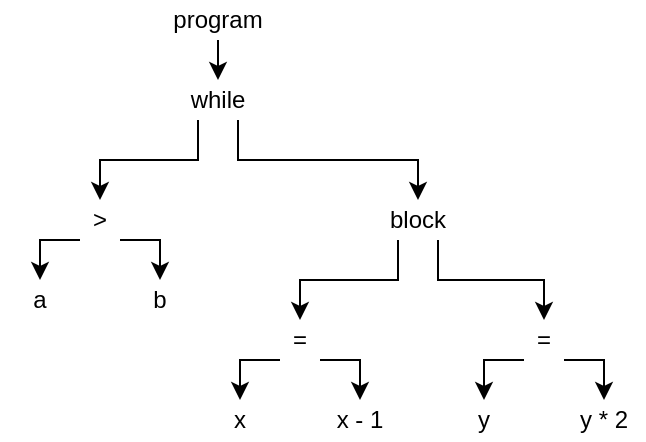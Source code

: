 <mxfile version="12.1.7" type="device" pages="1"><diagram id="SCs7qi25uYXv4ZtyUJQL" name="Page-1"><mxGraphModel dx="900" dy="623" grid="1" gridSize="10" guides="1" tooltips="1" connect="1" arrows="1" fold="1" page="1" pageScale="1" pageWidth="400" pageHeight="300" math="0" shadow="0"><root><mxCell id="0"/><mxCell id="1" parent="0"/><mxCell id="qAAsZBXyCqGD26F6X6EN-18" style="edgeStyle=orthogonalEdgeStyle;rounded=0;orthogonalLoop=1;jettySize=auto;html=1;exitX=0.5;exitY=1;exitDx=0;exitDy=0;entryX=0.5;entryY=0;entryDx=0;entryDy=0;" edge="1" parent="1" source="qAAsZBXyCqGD26F6X6EN-7" target="qAAsZBXyCqGD26F6X6EN-8"><mxGeometry relative="1" as="geometry"/></mxCell><mxCell id="qAAsZBXyCqGD26F6X6EN-7" value="program" style="text;html=1;strokeColor=none;fillColor=none;align=center;verticalAlign=middle;whiteSpace=wrap;rounded=0;" vertex="1" parent="1"><mxGeometry x="110" y="20" width="40" height="20" as="geometry"/></mxCell><mxCell id="qAAsZBXyCqGD26F6X6EN-15" style="edgeStyle=orthogonalEdgeStyle;rounded=0;orthogonalLoop=1;jettySize=auto;html=1;exitX=0.25;exitY=1;exitDx=0;exitDy=0;entryX=0.5;entryY=0;entryDx=0;entryDy=0;" edge="1" parent="1" source="qAAsZBXyCqGD26F6X6EN-8" target="qAAsZBXyCqGD26F6X6EN-9"><mxGeometry relative="1" as="geometry"/></mxCell><mxCell id="qAAsZBXyCqGD26F6X6EN-37" style="edgeStyle=orthogonalEdgeStyle;rounded=0;orthogonalLoop=1;jettySize=auto;html=1;exitX=0.75;exitY=1;exitDx=0;exitDy=0;entryX=0.5;entryY=0;entryDx=0;entryDy=0;" edge="1" parent="1" source="qAAsZBXyCqGD26F6X6EN-8" target="qAAsZBXyCqGD26F6X6EN-19"><mxGeometry relative="1" as="geometry"/></mxCell><mxCell id="qAAsZBXyCqGD26F6X6EN-8" value="while" style="text;html=1;strokeColor=none;fillColor=none;align=center;verticalAlign=middle;whiteSpace=wrap;rounded=0;" vertex="1" parent="1"><mxGeometry x="110" y="60" width="40" height="20" as="geometry"/></mxCell><mxCell id="qAAsZBXyCqGD26F6X6EN-14" value="" style="group" vertex="1" connectable="0" parent="1"><mxGeometry x="21" y="110" width="100" height="60" as="geometry"/></mxCell><mxCell id="qAAsZBXyCqGD26F6X6EN-9" value="&amp;gt;" style="text;html=1;strokeColor=none;fillColor=none;align=center;verticalAlign=middle;whiteSpace=wrap;rounded=0;" vertex="1" parent="qAAsZBXyCqGD26F6X6EN-14"><mxGeometry x="30" y="10" width="40" height="20" as="geometry"/></mxCell><mxCell id="qAAsZBXyCqGD26F6X6EN-10" value="a" style="text;html=1;strokeColor=none;fillColor=none;align=center;verticalAlign=middle;whiteSpace=wrap;rounded=0;" vertex="1" parent="qAAsZBXyCqGD26F6X6EN-14"><mxGeometry y="50" width="40" height="20" as="geometry"/></mxCell><mxCell id="qAAsZBXyCqGD26F6X6EN-12" style="edgeStyle=orthogonalEdgeStyle;rounded=0;orthogonalLoop=1;jettySize=auto;html=1;exitX=0.25;exitY=1;exitDx=0;exitDy=0;entryX=0.5;entryY=0;entryDx=0;entryDy=0;" edge="1" parent="qAAsZBXyCqGD26F6X6EN-14"><mxGeometry relative="1" as="geometry"><mxPoint x="40" y="30" as="sourcePoint"/><mxPoint x="20" y="50" as="targetPoint"/></mxGeometry></mxCell><mxCell id="qAAsZBXyCqGD26F6X6EN-11" value="b" style="text;html=1;strokeColor=none;fillColor=none;align=center;verticalAlign=middle;whiteSpace=wrap;rounded=0;" vertex="1" parent="qAAsZBXyCqGD26F6X6EN-14"><mxGeometry x="60" y="50" width="40" height="20" as="geometry"/></mxCell><mxCell id="qAAsZBXyCqGD26F6X6EN-13" style="edgeStyle=orthogonalEdgeStyle;rounded=0;orthogonalLoop=1;jettySize=auto;html=1;exitX=0.75;exitY=1;exitDx=0;exitDy=0;entryX=0.5;entryY=0;entryDx=0;entryDy=0;" edge="1" parent="qAAsZBXyCqGD26F6X6EN-14" target="qAAsZBXyCqGD26F6X6EN-11"><mxGeometry relative="1" as="geometry"><mxPoint x="60" y="30" as="sourcePoint"/></mxGeometry></mxCell><mxCell id="qAAsZBXyCqGD26F6X6EN-38" style="edgeStyle=orthogonalEdgeStyle;rounded=0;orthogonalLoop=1;jettySize=auto;html=1;exitX=0.25;exitY=1;exitDx=0;exitDy=0;entryX=0.5;entryY=0;entryDx=0;entryDy=0;" edge="1" parent="1" source="qAAsZBXyCqGD26F6X6EN-19" target="qAAsZBXyCqGD26F6X6EN-25"><mxGeometry relative="1" as="geometry"/></mxCell><mxCell id="qAAsZBXyCqGD26F6X6EN-39" style="edgeStyle=orthogonalEdgeStyle;rounded=0;orthogonalLoop=1;jettySize=auto;html=1;exitX=0.75;exitY=1;exitDx=0;exitDy=0;entryX=0.5;entryY=0;entryDx=0;entryDy=0;" edge="1" parent="1" source="qAAsZBXyCqGD26F6X6EN-19" target="qAAsZBXyCqGD26F6X6EN-30"><mxGeometry relative="1" as="geometry"/></mxCell><mxCell id="qAAsZBXyCqGD26F6X6EN-19" value="block" style="text;html=1;strokeColor=none;fillColor=none;align=center;verticalAlign=middle;whiteSpace=wrap;rounded=0;" vertex="1" parent="1"><mxGeometry x="210" y="120" width="40" height="20" as="geometry"/></mxCell><mxCell id="qAAsZBXyCqGD26F6X6EN-25" value="=" style="text;html=1;strokeColor=none;fillColor=none;align=center;verticalAlign=middle;whiteSpace=wrap;rounded=0;" vertex="1" parent="1"><mxGeometry x="151" y="180" width="40" height="20" as="geometry"/></mxCell><mxCell id="qAAsZBXyCqGD26F6X6EN-26" value="x" style="text;html=1;strokeColor=none;fillColor=none;align=center;verticalAlign=middle;whiteSpace=wrap;rounded=0;" vertex="1" parent="1"><mxGeometry x="121" y="220" width="40" height="20" as="geometry"/></mxCell><mxCell id="qAAsZBXyCqGD26F6X6EN-27" style="edgeStyle=orthogonalEdgeStyle;rounded=0;orthogonalLoop=1;jettySize=auto;html=1;exitX=0.25;exitY=1;exitDx=0;exitDy=0;entryX=0.5;entryY=0;entryDx=0;entryDy=0;" edge="1" parent="1" target="qAAsZBXyCqGD26F6X6EN-26"><mxGeometry relative="1" as="geometry"><mxPoint x="161" y="200" as="sourcePoint"/></mxGeometry></mxCell><mxCell id="qAAsZBXyCqGD26F6X6EN-28" value="x - 1" style="text;html=1;strokeColor=none;fillColor=none;align=center;verticalAlign=middle;whiteSpace=wrap;rounded=0;" vertex="1" parent="1"><mxGeometry x="181" y="220" width="40" height="20" as="geometry"/></mxCell><mxCell id="qAAsZBXyCqGD26F6X6EN-29" style="edgeStyle=orthogonalEdgeStyle;rounded=0;orthogonalLoop=1;jettySize=auto;html=1;exitX=0.75;exitY=1;exitDx=0;exitDy=0;entryX=0.5;entryY=0;entryDx=0;entryDy=0;" edge="1" parent="1" target="qAAsZBXyCqGD26F6X6EN-28"><mxGeometry relative="1" as="geometry"><mxPoint x="181" y="200" as="sourcePoint"/></mxGeometry></mxCell><mxCell id="qAAsZBXyCqGD26F6X6EN-30" value="=" style="text;html=1;strokeColor=none;fillColor=none;align=center;verticalAlign=middle;whiteSpace=wrap;rounded=0;" vertex="1" parent="1"><mxGeometry x="273" y="180" width="40" height="20" as="geometry"/></mxCell><mxCell id="qAAsZBXyCqGD26F6X6EN-31" value="y" style="text;html=1;strokeColor=none;fillColor=none;align=center;verticalAlign=middle;whiteSpace=wrap;rounded=0;" vertex="1" parent="1"><mxGeometry x="243" y="220" width="40" height="20" as="geometry"/></mxCell><mxCell id="qAAsZBXyCqGD26F6X6EN-32" style="edgeStyle=orthogonalEdgeStyle;rounded=0;orthogonalLoop=1;jettySize=auto;html=1;exitX=0.25;exitY=1;exitDx=0;exitDy=0;entryX=0.5;entryY=0;entryDx=0;entryDy=0;" edge="1" parent="1"><mxGeometry relative="1" as="geometry"><mxPoint x="283" y="200" as="sourcePoint"/><mxPoint x="263" y="220" as="targetPoint"/></mxGeometry></mxCell><mxCell id="qAAsZBXyCqGD26F6X6EN-33" value="y * 2" style="text;html=1;strokeColor=none;fillColor=none;align=center;verticalAlign=middle;whiteSpace=wrap;rounded=0;" vertex="1" parent="1"><mxGeometry x="303" y="220" width="40" height="20" as="geometry"/></mxCell><mxCell id="qAAsZBXyCqGD26F6X6EN-34" style="edgeStyle=orthogonalEdgeStyle;rounded=0;orthogonalLoop=1;jettySize=auto;html=1;exitX=0.75;exitY=1;exitDx=0;exitDy=0;entryX=0.5;entryY=0;entryDx=0;entryDy=0;" edge="1" parent="1" target="qAAsZBXyCqGD26F6X6EN-33"><mxGeometry relative="1" as="geometry"><mxPoint x="303" y="200" as="sourcePoint"/></mxGeometry></mxCell></root></mxGraphModel></diagram></mxfile>